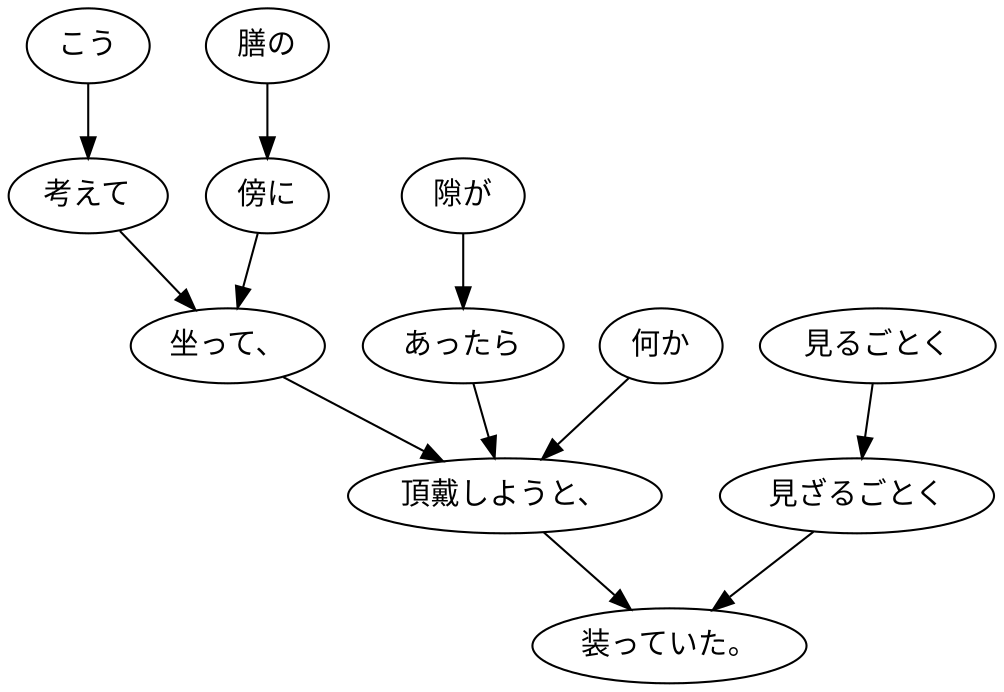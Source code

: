 digraph graph4545 {
	node0 [label="こう"];
	node1 [label="考えて"];
	node2 [label="膳の"];
	node3 [label="傍に"];
	node4 [label="坐って、"];
	node5 [label="隙が"];
	node6 [label="あったら"];
	node7 [label="何か"];
	node8 [label="頂戴しようと、"];
	node9 [label="見るごとく"];
	node10 [label="見ざるごとく"];
	node11 [label="装っていた。"];
	node0 -> node1;
	node1 -> node4;
	node2 -> node3;
	node3 -> node4;
	node4 -> node8;
	node5 -> node6;
	node6 -> node8;
	node7 -> node8;
	node8 -> node11;
	node9 -> node10;
	node10 -> node11;
}
